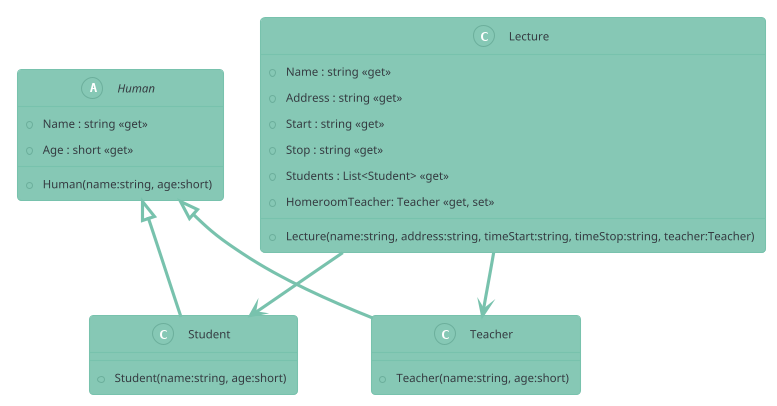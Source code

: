 @startuml
!theme minty
abstract class Human {
    + Human(name:string, age:short)
    + Name : string <<get>>
    + Age : short <<get>>
}
class Student {
    + Student(name:string, age:short)
}
Human <|-- Student
class Teacher {
    + Teacher(name:string, age:short)
}
Human <|-- Teacher
class Lecture {
    + Lecture(name:string, address:string, timeStart:string, timeStop:string, teacher:Teacher)
    + Name : string <<get>>
    + Address : string <<get>>
    + Start : string <<get>>
    + Stop : string <<get>>
    + Students : List<Student> <<get>>
    + HomeroomTeacher: Teacher <<get, set>>
}
Lecture --> Teacher
Lecture --> Student
@enduml
